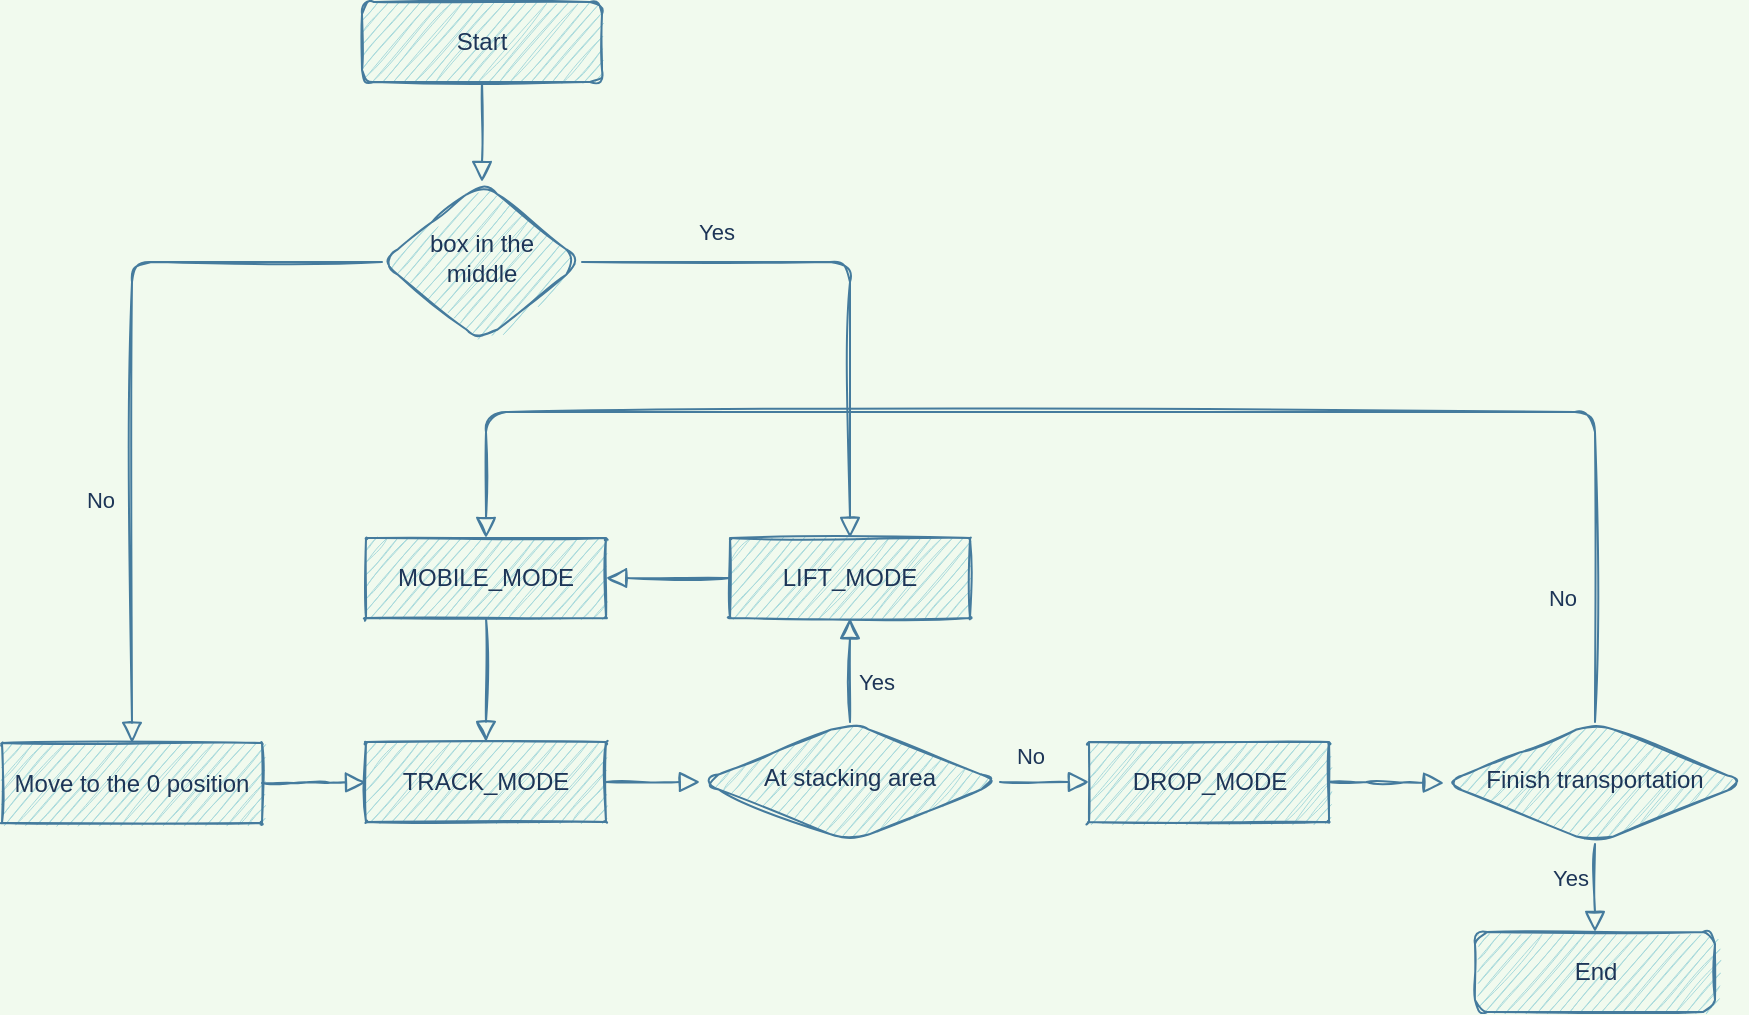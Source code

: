 <mxfile version="16.5.1" type="device"><diagram id="C5RBs43oDa-KdzZeNtuy" name="Page-1"><mxGraphModel dx="1929" dy="1025" grid="0" gridSize="10" guides="1" tooltips="1" connect="1" arrows="1" fold="1" page="1" pageScale="1" pageWidth="827" pageHeight="1169" background="#F1FAEE" math="0" shadow="0"><root><mxCell id="WIyWlLk6GJQsqaUBKTNV-0"/><mxCell id="WIyWlLk6GJQsqaUBKTNV-1" parent="WIyWlLk6GJQsqaUBKTNV-0"/><mxCell id="WIyWlLk6GJQsqaUBKTNV-2" value="" style="rounded=1;html=1;jettySize=auto;orthogonalLoop=1;fontSize=11;endArrow=block;endFill=0;endSize=8;strokeWidth=1;shadow=0;labelBackgroundColor=none;edgeStyle=orthogonalEdgeStyle;strokeColor=#457B9D;fontColor=#1D3557;sketch=1;" parent="WIyWlLk6GJQsqaUBKTNV-1" source="WIyWlLk6GJQsqaUBKTNV-3" target="WIyWlLk6GJQsqaUBKTNV-6" edge="1"><mxGeometry relative="1" as="geometry"/></mxCell><mxCell id="WIyWlLk6GJQsqaUBKTNV-3" value="Start" style="rounded=1;whiteSpace=wrap;html=1;fontSize=12;glass=0;strokeWidth=1;shadow=0;fillColor=#A8DADC;strokeColor=#457B9D;fontColor=#1D3557;sketch=1;" parent="WIyWlLk6GJQsqaUBKTNV-1" vertex="1"><mxGeometry x="160" y="80" width="120" height="40" as="geometry"/></mxCell><mxCell id="WIyWlLk6GJQsqaUBKTNV-4" value="Yes" style="rounded=1;html=1;jettySize=auto;orthogonalLoop=1;fontSize=11;endArrow=block;endFill=0;endSize=8;strokeWidth=1;shadow=0;labelBackgroundColor=none;edgeStyle=orthogonalEdgeStyle;entryX=0.5;entryY=0;entryDx=0;entryDy=0;exitX=1;exitY=0.5;exitDx=0;exitDy=0;strokeColor=#457B9D;fontColor=#1D3557;sketch=1;" parent="WIyWlLk6GJQsqaUBKTNV-1" source="WIyWlLk6GJQsqaUBKTNV-6" target="tGaxCVeqBf0qcrHq_Rk2-1" edge="1"><mxGeometry x="-0.507" y="15" relative="1" as="geometry"><mxPoint as="offset"/><mxPoint x="220" y="290" as="targetPoint"/></mxGeometry></mxCell><mxCell id="WIyWlLk6GJQsqaUBKTNV-5" value="No" style="edgeStyle=orthogonalEdgeStyle;rounded=1;html=1;jettySize=auto;orthogonalLoop=1;fontSize=11;endArrow=block;endFill=0;endSize=8;strokeWidth=1;shadow=0;labelBackgroundColor=none;strokeColor=#457B9D;fontColor=#1D3557;sketch=1;" parent="WIyWlLk6GJQsqaUBKTNV-1" source="WIyWlLk6GJQsqaUBKTNV-6" target="WIyWlLk6GJQsqaUBKTNV-7" edge="1"><mxGeometry x="0.333" y="-16" relative="1" as="geometry"><mxPoint as="offset"/></mxGeometry></mxCell><mxCell id="WIyWlLk6GJQsqaUBKTNV-6" value="box in the middle" style="rhombus;whiteSpace=wrap;html=1;shadow=0;fontFamily=Helvetica;fontSize=12;align=center;strokeWidth=1;spacing=6;spacingTop=-4;rounded=1;fillColor=#A8DADC;strokeColor=#457B9D;fontColor=#1D3557;sketch=1;" parent="WIyWlLk6GJQsqaUBKTNV-1" vertex="1"><mxGeometry x="170" y="170" width="100" height="80" as="geometry"/></mxCell><mxCell id="WIyWlLk6GJQsqaUBKTNV-7" value="Move to the 0 position" style="rounded=1;whiteSpace=wrap;html=1;fontSize=12;glass=0;strokeWidth=1;shadow=0;arcSize=0;fillColor=#A8DADC;strokeColor=#457B9D;fontColor=#1D3557;sketch=1;" parent="WIyWlLk6GJQsqaUBKTNV-1" vertex="1"><mxGeometry x="-20" y="450.5" width="130" height="40" as="geometry"/></mxCell><mxCell id="WIyWlLk6GJQsqaUBKTNV-11" value="MOBILE_MODE" style="rounded=1;whiteSpace=wrap;html=1;fontSize=12;glass=0;strokeWidth=1;shadow=0;arcSize=0;fillColor=#A8DADC;strokeColor=#457B9D;fontColor=#1D3557;sketch=1;" parent="WIyWlLk6GJQsqaUBKTNV-1" vertex="1"><mxGeometry x="162" y="348" width="120" height="40" as="geometry"/></mxCell><mxCell id="tGaxCVeqBf0qcrHq_Rk2-1" value="LIFT_MODE" style="rounded=1;whiteSpace=wrap;html=1;fontSize=12;glass=0;strokeWidth=1;shadow=0;arcSize=0;fillColor=#A8DADC;strokeColor=#457B9D;fontColor=#1D3557;sketch=1;" vertex="1" parent="WIyWlLk6GJQsqaUBKTNV-1"><mxGeometry x="344" y="348" width="120" height="40" as="geometry"/></mxCell><mxCell id="tGaxCVeqBf0qcrHq_Rk2-3" value="At stacking area" style="rhombus;whiteSpace=wrap;html=1;shadow=0;fontFamily=Helvetica;fontSize=12;align=center;strokeWidth=1;spacing=6;spacingTop=-4;rounded=1;fillColor=#A8DADC;strokeColor=#457B9D;fontColor=#1D3557;sketch=1;" vertex="1" parent="WIyWlLk6GJQsqaUBKTNV-1"><mxGeometry x="329" y="440" width="150" height="60" as="geometry"/></mxCell><mxCell id="tGaxCVeqBf0qcrHq_Rk2-4" value="" style="rounded=1;html=1;jettySize=auto;orthogonalLoop=1;fontSize=11;endArrow=block;endFill=0;endSize=8;strokeWidth=1;shadow=0;labelBackgroundColor=none;edgeStyle=orthogonalEdgeStyle;entryX=0.5;entryY=0;entryDx=0;entryDy=0;strokeColor=#457B9D;fontColor=#1D3557;sketch=1;" edge="1" parent="WIyWlLk6GJQsqaUBKTNV-1" source="WIyWlLk6GJQsqaUBKTNV-11" target="tGaxCVeqBf0qcrHq_Rk2-16"><mxGeometry relative="1" as="geometry"><mxPoint x="226" y="388" as="sourcePoint"/><mxPoint x="230" y="440" as="targetPoint"/></mxGeometry></mxCell><mxCell id="tGaxCVeqBf0qcrHq_Rk2-5" value="No" style="edgeStyle=orthogonalEdgeStyle;rounded=1;html=1;jettySize=auto;orthogonalLoop=1;fontSize=11;endArrow=block;endFill=0;endSize=8;strokeWidth=1;shadow=0;labelBackgroundColor=none;exitX=1;exitY=0.5;exitDx=0;exitDy=0;strokeColor=#457B9D;fontColor=#1D3557;sketch=1;" edge="1" parent="WIyWlLk6GJQsqaUBKTNV-1" target="tGaxCVeqBf0qcrHq_Rk2-6" source="tGaxCVeqBf0qcrHq_Rk2-3"><mxGeometry x="-0.326" y="13" relative="1" as="geometry"><mxPoint as="offset"/><mxPoint x="650" y="450" as="sourcePoint"/></mxGeometry></mxCell><mxCell id="tGaxCVeqBf0qcrHq_Rk2-6" value="DROP_MODE" style="rounded=1;whiteSpace=wrap;html=1;fontSize=12;glass=0;strokeWidth=1;shadow=0;arcSize=0;fillColor=#A8DADC;strokeColor=#457B9D;fontColor=#1D3557;sketch=1;" vertex="1" parent="WIyWlLk6GJQsqaUBKTNV-1"><mxGeometry x="523.5" y="450" width="120" height="40" as="geometry"/></mxCell><mxCell id="tGaxCVeqBf0qcrHq_Rk2-7" value="Yes" style="rounded=1;html=1;jettySize=auto;orthogonalLoop=1;fontSize=11;endArrow=block;endFill=0;endSize=8;strokeWidth=1;shadow=0;labelBackgroundColor=none;edgeStyle=orthogonalEdgeStyle;entryX=0.5;entryY=1;entryDx=0;entryDy=0;exitX=0.5;exitY=0;exitDx=0;exitDy=0;strokeColor=#457B9D;fontColor=#1D3557;sketch=1;" edge="1" parent="WIyWlLk6GJQsqaUBKTNV-1" source="tGaxCVeqBf0qcrHq_Rk2-3" target="tGaxCVeqBf0qcrHq_Rk2-1"><mxGeometry x="-0.231" y="-13" relative="1" as="geometry"><mxPoint as="offset"/><mxPoint x="230" y="260" as="sourcePoint"/><mxPoint x="230" y="320" as="targetPoint"/></mxGeometry></mxCell><mxCell id="tGaxCVeqBf0qcrHq_Rk2-8" value="" style="rounded=1;html=1;jettySize=auto;orthogonalLoop=1;fontSize=11;endArrow=block;endFill=0;endSize=8;strokeWidth=1;shadow=0;labelBackgroundColor=none;edgeStyle=orthogonalEdgeStyle;exitX=1;exitY=0.5;exitDx=0;exitDy=0;entryX=0;entryY=0.5;entryDx=0;entryDy=0;strokeColor=#457B9D;fontColor=#1D3557;sketch=1;" edge="1" parent="WIyWlLk6GJQsqaUBKTNV-1" target="tGaxCVeqBf0qcrHq_Rk2-9" source="tGaxCVeqBf0qcrHq_Rk2-6"><mxGeometry relative="1" as="geometry"><mxPoint x="599" y="510" as="sourcePoint"/></mxGeometry></mxCell><mxCell id="tGaxCVeqBf0qcrHq_Rk2-9" value="Finish&amp;nbsp;transportation" style="rhombus;whiteSpace=wrap;html=1;shadow=0;fontFamily=Helvetica;fontSize=12;align=center;strokeWidth=1;spacing=6;spacingTop=-4;rounded=1;fillColor=#A8DADC;strokeColor=#457B9D;fontColor=#1D3557;sketch=1;" vertex="1" parent="WIyWlLk6GJQsqaUBKTNV-1"><mxGeometry x="701" y="440" width="151" height="61" as="geometry"/></mxCell><mxCell id="tGaxCVeqBf0qcrHq_Rk2-13" value="End" style="rounded=1;whiteSpace=wrap;html=1;fontSize=12;glass=0;strokeWidth=1;shadow=0;fillColor=#A8DADC;strokeColor=#457B9D;fontColor=#1D3557;sketch=1;" vertex="1" parent="WIyWlLk6GJQsqaUBKTNV-1"><mxGeometry x="716.5" y="545" width="120" height="40" as="geometry"/></mxCell><mxCell id="tGaxCVeqBf0qcrHq_Rk2-16" value="TRACK_MODE" style="rounded=1;whiteSpace=wrap;html=1;fontSize=12;glass=0;strokeWidth=1;shadow=0;arcSize=0;fillColor=#A8DADC;strokeColor=#457B9D;fontColor=#1D3557;sketch=1;" vertex="1" parent="WIyWlLk6GJQsqaUBKTNV-1"><mxGeometry x="162" y="450" width="120" height="40" as="geometry"/></mxCell><mxCell id="tGaxCVeqBf0qcrHq_Rk2-17" value="" style="rounded=1;html=1;jettySize=auto;orthogonalLoop=1;fontSize=11;endArrow=block;endFill=0;endSize=8;strokeWidth=1;shadow=0;labelBackgroundColor=none;edgeStyle=orthogonalEdgeStyle;entryX=0;entryY=0.5;entryDx=0;entryDy=0;strokeColor=#457B9D;fontColor=#1D3557;sketch=1;" edge="1" parent="WIyWlLk6GJQsqaUBKTNV-1" source="tGaxCVeqBf0qcrHq_Rk2-16" target="tGaxCVeqBf0qcrHq_Rk2-3"><mxGeometry relative="1" as="geometry"><mxPoint x="450" y="450" as="sourcePoint"/><mxPoint x="340" y="460" as="targetPoint"/></mxGeometry></mxCell><mxCell id="tGaxCVeqBf0qcrHq_Rk2-18" value="" style="rounded=1;html=1;jettySize=auto;orthogonalLoop=1;fontSize=11;endArrow=block;endFill=0;endSize=8;strokeWidth=1;shadow=0;labelBackgroundColor=none;edgeStyle=orthogonalEdgeStyle;entryX=0;entryY=0.5;entryDx=0;entryDy=0;exitX=1;exitY=0.5;exitDx=0;exitDy=0;strokeColor=#457B9D;fontColor=#1D3557;sketch=1;" edge="1" parent="WIyWlLk6GJQsqaUBKTNV-1" source="WIyWlLk6GJQsqaUBKTNV-7" target="tGaxCVeqBf0qcrHq_Rk2-16"><mxGeometry relative="1" as="geometry"><mxPoint x="230" y="360" as="sourcePoint"/><mxPoint x="230" y="440" as="targetPoint"/></mxGeometry></mxCell><mxCell id="tGaxCVeqBf0qcrHq_Rk2-20" value="" style="rounded=1;html=1;jettySize=auto;orthogonalLoop=1;fontSize=11;endArrow=block;endFill=0;endSize=8;strokeWidth=1;shadow=0;labelBackgroundColor=none;edgeStyle=orthogonalEdgeStyle;entryX=1;entryY=0.5;entryDx=0;entryDy=0;exitX=0;exitY=0.5;exitDx=0;exitDy=0;strokeColor=#457B9D;fontColor=#1D3557;sketch=1;" edge="1" parent="WIyWlLk6GJQsqaUBKTNV-1" source="tGaxCVeqBf0qcrHq_Rk2-1" target="WIyWlLk6GJQsqaUBKTNV-11"><mxGeometry relative="1" as="geometry"><mxPoint x="290" y="480" as="sourcePoint"/><mxPoint x="339" y="480" as="targetPoint"/></mxGeometry></mxCell><mxCell id="tGaxCVeqBf0qcrHq_Rk2-23" value="Yes" style="rounded=1;html=1;jettySize=auto;orthogonalLoop=1;fontSize=11;endArrow=block;endFill=0;endSize=8;strokeWidth=1;shadow=0;labelBackgroundColor=none;edgeStyle=orthogonalEdgeStyle;entryX=0.5;entryY=0;entryDx=0;entryDy=0;strokeColor=#457B9D;fontColor=#1D3557;sketch=1;" edge="1" parent="WIyWlLk6GJQsqaUBKTNV-1" source="tGaxCVeqBf0qcrHq_Rk2-9" target="tGaxCVeqBf0qcrHq_Rk2-13"><mxGeometry x="-0.231" y="-13" relative="1" as="geometry"><mxPoint as="offset"/><mxPoint x="414" y="450" as="sourcePoint"/><mxPoint x="414" y="398" as="targetPoint"/></mxGeometry></mxCell><mxCell id="tGaxCVeqBf0qcrHq_Rk2-24" value="No" style="edgeStyle=orthogonalEdgeStyle;rounded=1;html=1;jettySize=auto;orthogonalLoop=1;fontSize=11;endArrow=block;endFill=0;endSize=8;strokeWidth=1;shadow=0;labelBackgroundColor=none;exitX=0.5;exitY=0;exitDx=0;exitDy=0;entryX=0.5;entryY=0;entryDx=0;entryDy=0;strokeColor=#457B9D;fontColor=#1D3557;sketch=1;" edge="1" parent="WIyWlLk6GJQsqaUBKTNV-1" source="tGaxCVeqBf0qcrHq_Rk2-9" target="WIyWlLk6GJQsqaUBKTNV-11"><mxGeometry x="-0.84" y="18" relative="1" as="geometry"><mxPoint x="1" as="offset"/><mxPoint x="544" y="143" as="sourcePoint"/><mxPoint x="419" y="383.5" as="targetPoint"/><Array as="points"><mxPoint x="777" y="285"/><mxPoint x="222" y="285"/></Array></mxGeometry></mxCell></root></mxGraphModel></diagram></mxfile>